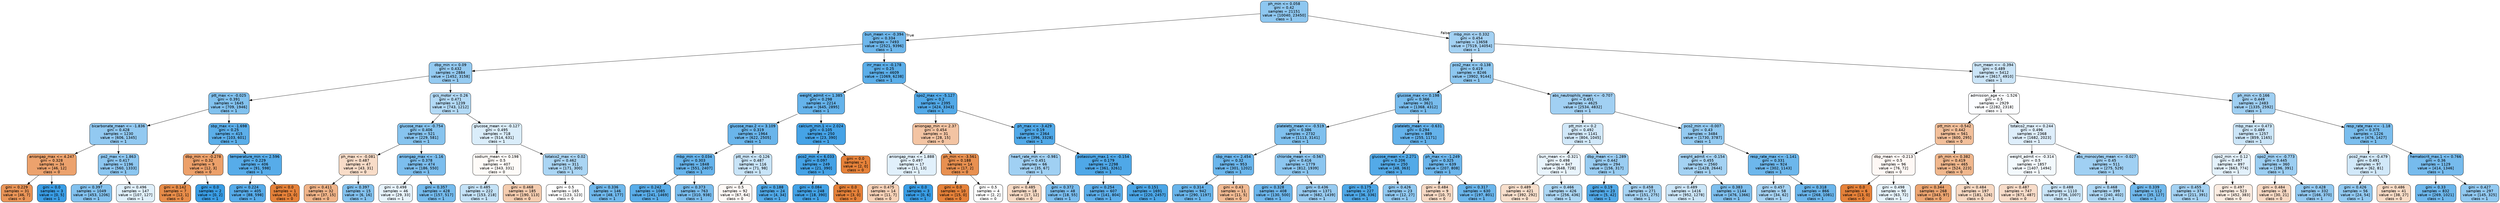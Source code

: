 digraph Tree {
node [shape=box, style="filled, rounded", color="black", fontname="helvetica"] ;
edge [fontname="helvetica"] ;
0 [label="ph_min <= 0.058\ngini = 0.42\nsamples = 21151\nvalue = [10040, 23450]\nclass = 1", fillcolor="#8ec7f0"] ;
1 [label="bun_mean <= -0.394\ngini = 0.334\nsamples = 7493\nvalue = [2521, 9396]\nclass = 1", fillcolor="#6eb7ec"] ;
0 -> 1 [labeldistance=2.5, labelangle=45, headlabel="True"] ;
2 [label="dbp_min <= 0.09\ngini = 0.432\nsamples = 2884\nvalue = [1452, 3158]\nclass = 1", fillcolor="#94caf1"] ;
1 -> 2 ;
3 [label="ptt_max <= -0.025\ngini = 0.391\nsamples = 1645\nvalue = [709, 1946]\nclass = 1", fillcolor="#81c1ee"] ;
2 -> 3 ;
4 [label="bicarbonate_mean <= -1.836\ngini = 0.428\nsamples = 1230\nvalue = [606, 1345]\nclass = 1", fillcolor="#92c9f1"] ;
3 -> 4 ;
5 [label="aniongap_max <= 4.247\ngini = 0.328\nsamples = 34\nvalue = [46, 12]\nclass = 0", fillcolor="#eca26d"] ;
4 -> 5 ;
6 [label="gini = 0.229\nsamples = 31\nvalue = [46, 7]\nclass = 0", fillcolor="#e99457"] ;
5 -> 6 ;
7 [label="gini = 0.0\nsamples = 3\nvalue = [0, 5]\nclass = 1", fillcolor="#399de5"] ;
5 -> 7 ;
8 [label="po2_max <= 1.863\ngini = 0.417\nsamples = 1196\nvalue = [560, 1333]\nclass = 1", fillcolor="#8cc6f0"] ;
4 -> 8 ;
9 [label="gini = 0.397\nsamples = 1049\nvalue = [453, 1206]\nclass = 1", fillcolor="#83c2ef"] ;
8 -> 9 ;
10 [label="gini = 0.496\nsamples = 147\nvalue = [107, 127]\nclass = 1", fillcolor="#e0f0fb"] ;
8 -> 10 ;
11 [label="sbp_max <= -1.698\ngini = 0.25\nsamples = 415\nvalue = [103, 601]\nclass = 1", fillcolor="#5baee9"] ;
3 -> 11 ;
12 [label="dbp_min <= -0.278\ngini = 0.32\nsamples = 9\nvalue = [12, 3]\nclass = 0", fillcolor="#eca06a"] ;
11 -> 12 ;
13 [label="gini = 0.142\nsamples = 7\nvalue = [12, 1]\nclass = 0", fillcolor="#e78c49"] ;
12 -> 13 ;
14 [label="gini = 0.0\nsamples = 2\nvalue = [0, 2]\nclass = 1", fillcolor="#399de5"] ;
12 -> 14 ;
15 [label="temperature_min <= 2.596\ngini = 0.229\nsamples = 406\nvalue = [91, 598]\nclass = 1", fillcolor="#57ace9"] ;
11 -> 15 ;
16 [label="gini = 0.224\nsamples = 405\nvalue = [88, 598]\nclass = 1", fillcolor="#56abe9"] ;
15 -> 16 ;
17 [label="gini = 0.0\nsamples = 1\nvalue = [3, 0]\nclass = 0", fillcolor="#e58139"] ;
15 -> 17 ;
18 [label="gcs_motor <= 0.26\ngini = 0.471\nsamples = 1239\nvalue = [743, 1212]\nclass = 1", fillcolor="#b2d9f5"] ;
2 -> 18 ;
19 [label="glucose_max <= -0.754\ngini = 0.406\nsamples = 521\nvalue = [229, 581]\nclass = 1", fillcolor="#87c4ef"] ;
18 -> 19 ;
20 [label="ph_max <= -0.081\ngini = 0.487\nsamples = 47\nvalue = [43, 31]\nclass = 0", fillcolor="#f8dcc8"] ;
19 -> 20 ;
21 [label="gini = 0.411\nsamples = 32\nvalue = [37, 15]\nclass = 0", fillcolor="#f0b489"] ;
20 -> 21 ;
22 [label="gini = 0.397\nsamples = 15\nvalue = [6, 16]\nclass = 1", fillcolor="#83c2ef"] ;
20 -> 22 ;
23 [label="aniongap_max <= -1.16\ngini = 0.378\nsamples = 474\nvalue = [186, 550]\nclass = 1", fillcolor="#7cbeee"] ;
19 -> 23 ;
24 [label="gini = 0.498\nsamples = 46\nvalue = [29, 33]\nclass = 1", fillcolor="#e7f3fc"] ;
23 -> 24 ;
25 [label="gini = 0.357\nsamples = 428\nvalue = [157, 517]\nclass = 1", fillcolor="#75bbed"] ;
23 -> 25 ;
26 [label="glucose_mean <= -0.127\ngini = 0.495\nsamples = 718\nvalue = [514, 631]\nclass = 1", fillcolor="#daedfa"] ;
18 -> 26 ;
27 [label="sodium_mean <= 0.198\ngini = 0.5\nsamples = 407\nvalue = [343, 331]\nclass = 0", fillcolor="#fefbf8"] ;
26 -> 27 ;
28 [label="gini = 0.485\nsamples = 222\nvalue = [153, 218]\nclass = 1", fillcolor="#c4e2f7"] ;
27 -> 28 ;
29 [label="gini = 0.468\nsamples = 185\nvalue = [190, 113]\nclass = 0", fillcolor="#f4ccaf"] ;
27 -> 29 ;
30 [label="totalco2_max <= 0.02\ngini = 0.462\nsamples = 311\nvalue = [171, 300]\nclass = 1", fillcolor="#aad5f4"] ;
26 -> 30 ;
31 [label="gini = 0.5\nsamples = 165\nvalue = [123, 123]\nclass = 0", fillcolor="#ffffff"] ;
30 -> 31 ;
32 [label="gini = 0.336\nsamples = 146\nvalue = [48, 177]\nclass = 1", fillcolor="#6fb8ec"] ;
30 -> 32 ;
33 [label="inr_max <= -0.178\ngini = 0.25\nsamples = 4609\nvalue = [1069, 6238]\nclass = 1", fillcolor="#5baee9"] ;
1 -> 33 ;
34 [label="weight_admit <= 1.385\ngini = 0.298\nsamples = 2214\nvalue = [645, 2895]\nclass = 1", fillcolor="#65b3eb"] ;
33 -> 34 ;
35 [label="glucose_max.2 <= 3.109\ngini = 0.319\nsamples = 1964\nvalue = [622, 2505]\nclass = 1", fillcolor="#6ab5eb"] ;
34 -> 35 ;
36 [label="mbp_min <= 0.034\ngini = 0.303\nsamples = 1848\nvalue = [551, 2407]\nclass = 1", fillcolor="#66b3eb"] ;
35 -> 36 ;
37 [label="gini = 0.242\nsamples = 1085\nvalue = [241, 1469]\nclass = 1", fillcolor="#59ade9"] ;
36 -> 37 ;
38 [label="gini = 0.373\nsamples = 763\nvalue = [310, 938]\nclass = 1", fillcolor="#7abdee"] ;
36 -> 38 ;
39 [label="ptt_min <= -0.126\ngini = 0.487\nsamples = 116\nvalue = [71, 98]\nclass = 1", fillcolor="#c8e4f8"] ;
35 -> 39 ;
40 [label="gini = 0.5\nsamples = 92\nvalue = [67, 64]\nclass = 0", fillcolor="#fef9f6"] ;
39 -> 40 ;
41 [label="gini = 0.188\nsamples = 24\nvalue = [4, 34]\nclass = 1", fillcolor="#50a9e8"] ;
39 -> 41 ;
42 [label="calcium_min.1 <= 2.024\ngini = 0.105\nsamples = 250\nvalue = [23, 390]\nclass = 1", fillcolor="#45a3e7"] ;
34 -> 42 ;
43 [label="pco2_min <= 6.033\ngini = 0.097\nsamples = 249\nvalue = [21, 390]\nclass = 1", fillcolor="#44a2e6"] ;
42 -> 43 ;
44 [label="gini = 0.084\nsamples = 248\nvalue = [18, 390]\nclass = 1", fillcolor="#42a2e6"] ;
43 -> 44 ;
45 [label="gini = 0.0\nsamples = 1\nvalue = [3, 0]\nclass = 0", fillcolor="#e58139"] ;
43 -> 45 ;
46 [label="gini = 0.0\nsamples = 1\nvalue = [2, 0]\nclass = 0", fillcolor="#e58139"] ;
42 -> 46 ;
47 [label="spo2_max <= -5.127\ngini = 0.2\nsamples = 2395\nvalue = [424, 3343]\nclass = 1", fillcolor="#52a9e8"] ;
33 -> 47 ;
48 [label="aniongap_min <= 2.37\ngini = 0.454\nsamples = 31\nvalue = [28, 15]\nclass = 0", fillcolor="#f3c4a3"] ;
47 -> 48 ;
49 [label="aniongap_max <= 1.888\ngini = 0.497\nsamples = 17\nvalue = [11, 13]\nclass = 1", fillcolor="#e1f0fb"] ;
48 -> 49 ;
50 [label="gini = 0.475\nsamples = 14\nvalue = [11, 7]\nclass = 0", fillcolor="#f6d1b7"] ;
49 -> 50 ;
51 [label="gini = 0.0\nsamples = 3\nvalue = [0, 6]\nclass = 1", fillcolor="#399de5"] ;
49 -> 51 ;
52 [label="ph_min <= -3.561\ngini = 0.188\nsamples = 14\nvalue = [17, 2]\nclass = 0", fillcolor="#e89050"] ;
48 -> 52 ;
53 [label="gini = 0.0\nsamples = 10\nvalue = [15, 0]\nclass = 0", fillcolor="#e58139"] ;
52 -> 53 ;
54 [label="gini = 0.5\nsamples = 4\nvalue = [2, 2]\nclass = 0", fillcolor="#ffffff"] ;
52 -> 54 ;
55 [label="ph_max <= -3.429\ngini = 0.19\nsamples = 2364\nvalue = [396, 3328]\nclass = 1", fillcolor="#51a9e8"] ;
47 -> 55 ;
56 [label="heart_rate_min <= -0.981\ngini = 0.451\nsamples = 66\nvalue = [35, 67]\nclass = 1", fillcolor="#a0d0f3"] ;
55 -> 56 ;
57 [label="gini = 0.485\nsamples = 18\nvalue = [17, 12]\nclass = 0", fillcolor="#f7dac5"] ;
56 -> 57 ;
58 [label="gini = 0.372\nsamples = 48\nvalue = [18, 55]\nclass = 1", fillcolor="#7abdee"] ;
56 -> 58 ;
59 [label="potassium_max.1 <= -0.154\ngini = 0.179\nsamples = 2298\nvalue = [361, 3261]\nclass = 1", fillcolor="#4fa8e8"] ;
55 -> 59 ;
60 [label="gini = 0.254\nsamples = 607\nvalue = [141, 804]\nclass = 1", fillcolor="#5caeea"] ;
59 -> 60 ;
61 [label="gini = 0.151\nsamples = 1691\nvalue = [220, 2457]\nclass = 1", fillcolor="#4ba6e7"] ;
59 -> 61 ;
62 [label="mbp_min <= 0.332\ngini = 0.454\nsamples = 13658\nvalue = [7519, 14054]\nclass = 1", fillcolor="#a3d1f3"] ;
0 -> 62 [labeldistance=2.5, labelangle=-45, headlabel="False"] ;
63 [label="pco2_max <= -0.138\ngini = 0.419\nsamples = 8246\nvalue = [3902, 9144]\nclass = 1", fillcolor="#8dc7f0"] ;
62 -> 63 ;
64 [label="glucose_max <= 0.198\ngini = 0.366\nsamples = 3621\nvalue = [1368, 4312]\nclass = 1", fillcolor="#78bced"] ;
63 -> 64 ;
65 [label="platelets_mean <= -0.519\ngini = 0.386\nsamples = 2732\nvalue = [1113, 3141]\nclass = 1", fillcolor="#7fc0ee"] ;
64 -> 65 ;
66 [label="sbp_max <= 2.454\ngini = 0.32\nsamples = 953\nvalue = [301, 1202]\nclass = 1", fillcolor="#6bb6ec"] ;
65 -> 66 ;
67 [label="gini = 0.314\nsamples = 942\nvalue = [290, 1197]\nclass = 1", fillcolor="#69b5eb"] ;
66 -> 67 ;
68 [label="gini = 0.43\nsamples = 11\nvalue = [11, 5]\nclass = 0", fillcolor="#f1ba93"] ;
66 -> 68 ;
69 [label="chloride_mean <= -0.567\ngini = 0.416\nsamples = 1779\nvalue = [812, 1939]\nclass = 1", fillcolor="#8cc6f0"] ;
65 -> 69 ;
70 [label="gini = 0.328\nsamples = 408\nvalue = [130, 500]\nclass = 1", fillcolor="#6cb6ec"] ;
69 -> 70 ;
71 [label="gini = 0.436\nsamples = 1371\nvalue = [682, 1439]\nclass = 1", fillcolor="#97cbf1"] ;
69 -> 71 ;
72 [label="platelets_mean <= -0.631\ngini = 0.294\nsamples = 889\nvalue = [255, 1171]\nclass = 1", fillcolor="#64b2eb"] ;
64 -> 72 ;
73 [label="glucose_mean <= 2.271\ngini = 0.206\nsamples = 250\nvalue = [48, 363]\nclass = 1", fillcolor="#53aae8"] ;
72 -> 73 ;
74 [label="gini = 0.175\nsamples = 227\nvalue = [36, 336]\nclass = 1", fillcolor="#4ea8e8"] ;
73 -> 74 ;
75 [label="gini = 0.426\nsamples = 23\nvalue = [12, 27]\nclass = 1", fillcolor="#91c9f1"] ;
73 -> 75 ;
76 [label="ph_max <= -1.249\ngini = 0.325\nsamples = 639\nvalue = [207, 808]\nclass = 1", fillcolor="#6cb6ec"] ;
72 -> 76 ;
77 [label="gini = 0.484\nsamples = 9\nvalue = [10, 7]\nclass = 0", fillcolor="#f7d9c4"] ;
76 -> 77 ;
78 [label="gini = 0.317\nsamples = 630\nvalue = [197, 801]\nclass = 1", fillcolor="#6ab5eb"] ;
76 -> 78 ;
79 [label="abs_neutrophils_mean <= -0.707\ngini = 0.451\nsamples = 4625\nvalue = [2534, 4832]\nclass = 1", fillcolor="#a1d0f3"] ;
63 -> 79 ;
80 [label="ptt_min <= 0.2\ngini = 0.492\nsamples = 1141\nvalue = [804, 1045]\nclass = 1", fillcolor="#d1e8f9"] ;
79 -> 80 ;
81 [label="bun_mean <= -0.321\ngini = 0.498\nsamples = 847\nvalue = [648, 728]\nclass = 1", fillcolor="#e9f4fc"] ;
80 -> 81 ;
82 [label="gini = 0.489\nsamples = 421\nvalue = [392, 292]\nclass = 0", fillcolor="#f8dfcc"] ;
81 -> 82 ;
83 [label="gini = 0.466\nsamples = 426\nvalue = [256, 436]\nclass = 1", fillcolor="#add7f4"] ;
81 -> 83 ;
84 [label="dbp_mean <= -1.289\ngini = 0.442\nsamples = 294\nvalue = [156, 317]\nclass = 1", fillcolor="#9acdf2"] ;
80 -> 84 ;
85 [label="gini = 0.19\nsamples = 23\nvalue = [5, 42]\nclass = 1", fillcolor="#51a9e8"] ;
84 -> 85 ;
86 [label="gini = 0.458\nsamples = 271\nvalue = [151, 275]\nclass = 1", fillcolor="#a6d3f3"] ;
84 -> 86 ;
87 [label="pco2_min <= -0.007\ngini = 0.43\nsamples = 3484\nvalue = [1730, 3787]\nclass = 1", fillcolor="#93caf1"] ;
79 -> 87 ;
88 [label="weight_admit <= -0.154\ngini = 0.455\nsamples = 2560\nvalue = [1428, 2644]\nclass = 1", fillcolor="#a4d2f3"] ;
87 -> 88 ;
89 [label="gini = 0.489\nsamples = 1416\nvalue = [952, 1278]\nclass = 1", fillcolor="#cce6f8"] ;
88 -> 89 ;
90 [label="gini = 0.383\nsamples = 1144\nvalue = [476, 1366]\nclass = 1", fillcolor="#7ebfee"] ;
88 -> 90 ;
91 [label="resp_rate_max <= -1.141\ngini = 0.331\nsamples = 924\nvalue = [302, 1143]\nclass = 1", fillcolor="#6db7ec"] ;
87 -> 91 ;
92 [label="gini = 0.457\nsamples = 58\nvalue = [34, 62]\nclass = 1", fillcolor="#a6d3f3"] ;
91 -> 92 ;
93 [label="gini = 0.318\nsamples = 866\nvalue = [268, 1081]\nclass = 1", fillcolor="#6ab5eb"] ;
91 -> 93 ;
94 [label="bun_mean <= -0.394\ngini = 0.489\nsamples = 5412\nvalue = [3617, 4910]\nclass = 1", fillcolor="#cbe5f8"] ;
62 -> 94 ;
95 [label="admission_age <= -1.526\ngini = 0.5\nsamples = 2929\nvalue = [2282, 2318]\nclass = 1", fillcolor="#fcfdff"] ;
94 -> 95 ;
96 [label="ptt_min <= -0.542\ngini = 0.442\nsamples = 561\nvalue = [600, 295]\nclass = 0", fillcolor="#f2bf9a"] ;
95 -> 96 ;
97 [label="dbp_mean <= -0.213\ngini = 0.5\nsamples = 96\nvalue = [76, 72]\nclass = 0", fillcolor="#fef8f5"] ;
96 -> 97 ;
98 [label="gini = 0.0\nsamples = 6\nvalue = [13, 0]\nclass = 0", fillcolor="#e58139"] ;
97 -> 98 ;
99 [label="gini = 0.498\nsamples = 90\nvalue = [63, 72]\nclass = 1", fillcolor="#e6f3fc"] ;
97 -> 99 ;
100 [label="ph_min <= 0.382\ngini = 0.419\nsamples = 465\nvalue = [524, 223]\nclass = 0", fillcolor="#f0b78d"] ;
96 -> 100 ;
101 [label="gini = 0.344\nsamples = 268\nvalue = [343, 97]\nclass = 0", fillcolor="#eca571"] ;
100 -> 101 ;
102 [label="gini = 0.484\nsamples = 197\nvalue = [181, 126]\nclass = 0", fillcolor="#f7d9c3"] ;
100 -> 102 ;
103 [label="totalco2_max <= 0.244\ngini = 0.496\nsamples = 2368\nvalue = [1682, 2023]\nclass = 1", fillcolor="#deeefb"] ;
95 -> 103 ;
104 [label="weight_admit <= -0.314\ngini = 0.5\nsamples = 1857\nvalue = [1407, 1494]\nclass = 1", fillcolor="#f3f9fd"] ;
103 -> 104 ;
105 [label="gini = 0.487\nsamples = 747\nvalue = [671, 487]\nclass = 0", fillcolor="#f8dcc9"] ;
104 -> 105 ;
106 [label="gini = 0.488\nsamples = 1110\nvalue = [736, 1007]\nclass = 1", fillcolor="#cae5f8"] ;
104 -> 106 ;
107 [label="abs_monocytes_mean <= -0.027\ngini = 0.45\nsamples = 511\nvalue = [275, 529]\nclass = 1", fillcolor="#a0d0f3"] ;
103 -> 107 ;
108 [label="gini = 0.468\nsamples = 399\nvalue = [240, 402]\nclass = 1", fillcolor="#afd8f5"] ;
107 -> 108 ;
109 [label="gini = 0.339\nsamples = 112\nvalue = [35, 127]\nclass = 1", fillcolor="#70b8ec"] ;
107 -> 109 ;
110 [label="ph_min <= 0.166\ngini = 0.449\nsamples = 2483\nvalue = [1335, 2592]\nclass = 1", fillcolor="#9fcff2"] ;
94 -> 110 ;
111 [label="mbp_max <= 0.473\ngini = 0.489\nsamples = 1257\nvalue = [859, 1165]\nclass = 1", fillcolor="#cbe5f8"] ;
110 -> 111 ;
112 [label="spo2_min <= 0.12\ngini = 0.497\nsamples = 897\nvalue = [663, 774]\nclass = 1", fillcolor="#e3f1fb"] ;
111 -> 112 ;
113 [label="gini = 0.455\nsamples = 374\nvalue = [211, 391]\nclass = 1", fillcolor="#a4d2f3"] ;
112 -> 113 ;
114 [label="gini = 0.497\nsamples = 523\nvalue = [452, 383]\nclass = 0", fillcolor="#fbece1"] ;
112 -> 114 ;
115 [label="spo2_min <= -0.773\ngini = 0.445\nsamples = 360\nvalue = [196, 391]\nclass = 1", fillcolor="#9ccef2"] ;
111 -> 115 ;
116 [label="gini = 0.484\nsamples = 28\nvalue = [30, 21]\nclass = 0", fillcolor="#f7d9c4"] ;
115 -> 116 ;
117 [label="gini = 0.428\nsamples = 332\nvalue = [166, 370]\nclass = 1", fillcolor="#92c9f1"] ;
115 -> 117 ;
118 [label="resp_rate_max <= -1.18\ngini = 0.375\nsamples = 1226\nvalue = [476, 1427]\nclass = 1", fillcolor="#7bbeee"] ;
110 -> 118 ;
119 [label="pco2_max <= -0.479\ngini = 0.491\nsamples = 97\nvalue = [62, 81]\nclass = 1", fillcolor="#d1e8f9"] ;
118 -> 119 ;
120 [label="gini = 0.426\nsamples = 56\nvalue = [24, 54]\nclass = 1", fillcolor="#91c9f1"] ;
119 -> 120 ;
121 [label="gini = 0.486\nsamples = 41\nvalue = [38, 27]\nclass = 0", fillcolor="#f7dbc6"] ;
119 -> 121 ;
122 [label="hematocrit_max.1 <= 0.766\ngini = 0.36\nsamples = 1129\nvalue = [414, 1346]\nclass = 1", fillcolor="#76bbed"] ;
118 -> 122 ;
123 [label="gini = 0.33\nsamples = 832\nvalue = [269, 1021]\nclass = 1", fillcolor="#6db7ec"] ;
122 -> 123 ;
124 [label="gini = 0.427\nsamples = 297\nvalue = [145, 325]\nclass = 1", fillcolor="#91c9f1"] ;
122 -> 124 ;
}